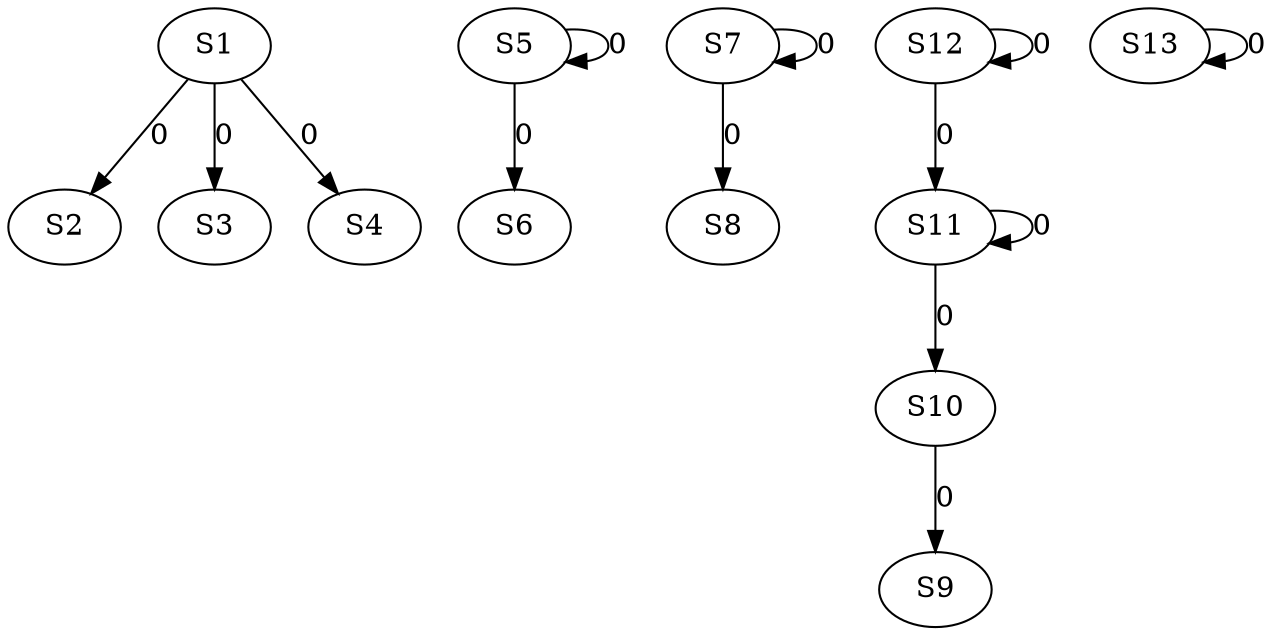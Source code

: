 strict digraph {
	S1 -> S2 [ label = 0 ];
	S1 -> S3 [ label = 0 ];
	S1 -> S4 [ label = 0 ];
	S5 -> S5 [ label = 0 ];
	S5 -> S6 [ label = 0 ];
	S7 -> S7 [ label = 0 ];
	S7 -> S8 [ label = 0 ];
	S10 -> S9 [ label = 0 ];
	S11 -> S10 [ label = 0 ];
	S12 -> S11 [ label = 0 ];
	S12 -> S12 [ label = 0 ];
	S13 -> S13 [ label = 0 ];
	S11 -> S11 [ label = 0 ];
}